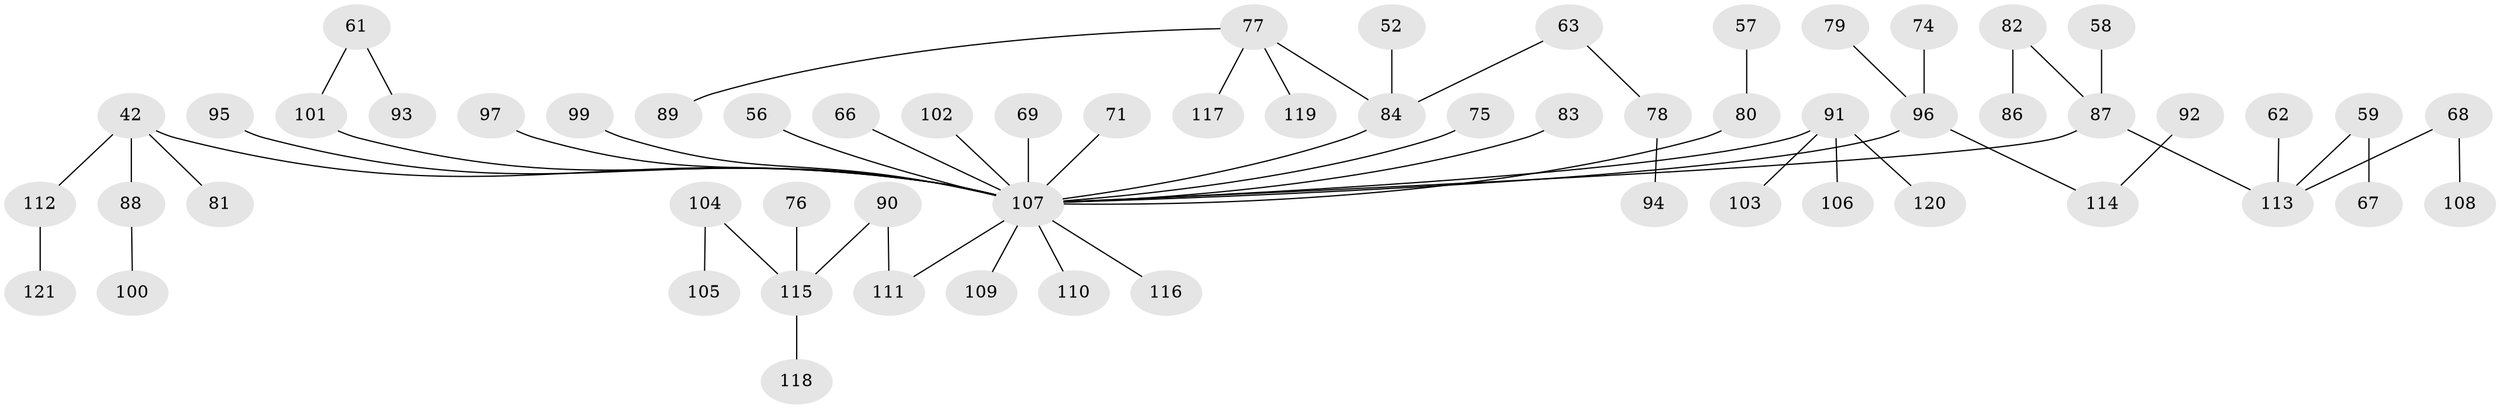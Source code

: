// original degree distribution, {8: 0.008264462809917356, 5: 0.049586776859504134, 3: 0.12396694214876033, 6: 0.008264462809917356, 2: 0.2396694214876033, 4: 0.06611570247933884, 1: 0.5041322314049587}
// Generated by graph-tools (version 1.1) at 2025/54/03/09/25 04:54:01]
// undirected, 60 vertices, 59 edges
graph export_dot {
graph [start="1"]
  node [color=gray90,style=filled];
  42;
  52;
  56;
  57;
  58;
  59;
  61;
  62;
  63;
  66 [super="+27"];
  67;
  68;
  69;
  71;
  74;
  75;
  76;
  77 [super="+17+60+72"];
  78;
  79;
  80 [super="+50"];
  81;
  82;
  83;
  84 [super="+21+13+44"];
  86;
  87 [super="+10"];
  88;
  89;
  90 [super="+34"];
  91 [super="+65"];
  92;
  93;
  94;
  95;
  96 [super="+19"];
  97;
  99;
  100;
  101 [super="+5+14+28+29+38"];
  102;
  103;
  104;
  105;
  106;
  107 [super="+6+98+85+54"];
  108;
  109;
  110;
  111 [super="+9"];
  112;
  113 [super="+49+32+55+46"];
  114 [super="+45"];
  115 [super="+64"];
  116;
  117;
  118;
  119;
  120;
  121;
  42 -- 81;
  42 -- 88;
  42 -- 112;
  42 -- 107;
  52 -- 84;
  56 -- 107;
  57 -- 80;
  58 -- 87;
  59 -- 67;
  59 -- 113;
  61 -- 93;
  61 -- 101;
  62 -- 113;
  63 -- 78;
  63 -- 84;
  66 -- 107;
  68 -- 108;
  68 -- 113;
  69 -- 107;
  71 -- 107;
  74 -- 96;
  75 -- 107;
  76 -- 115;
  77 -- 119;
  77 -- 117;
  77 -- 89;
  77 -- 84;
  78 -- 94;
  79 -- 96;
  80 -- 107;
  82 -- 86;
  82 -- 87;
  83 -- 107;
  84 -- 107;
  87 -- 113;
  87 -- 107;
  88 -- 100;
  90 -- 111;
  90 -- 115;
  91 -- 103;
  91 -- 120;
  91 -- 106;
  91 -- 107;
  92 -- 114;
  95 -- 107;
  96 -- 114;
  96 -- 107;
  97 -- 107;
  99 -- 107;
  101 -- 107;
  102 -- 107;
  104 -- 105;
  104 -- 115;
  107 -- 111;
  107 -- 109;
  107 -- 110;
  107 -- 116;
  112 -- 121;
  115 -- 118;
}
